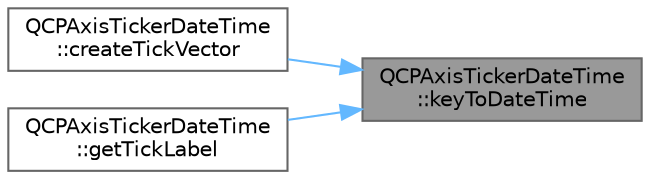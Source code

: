 digraph "QCPAxisTickerDateTime::keyToDateTime"
{
 // LATEX_PDF_SIZE
  bgcolor="transparent";
  edge [fontname=Helvetica,fontsize=10,labelfontname=Helvetica,labelfontsize=10];
  node [fontname=Helvetica,fontsize=10,shape=box,height=0.2,width=0.4];
  rankdir="RL";
  Node1 [label="QCPAxisTickerDateTime\l::keyToDateTime",height=0.2,width=0.4,color="gray40", fillcolor="grey60", style="filled", fontcolor="black",tooltip=" "];
  Node1 -> Node2 [dir="back",color="steelblue1",style="solid"];
  Node2 [label="QCPAxisTickerDateTime\l::createTickVector",height=0.2,width=0.4,color="grey40", fillcolor="white", style="filled",URL="$class_q_c_p_axis_ticker_date_time.html#a44c2c09a303d281801b69226e243047d",tooltip=" "];
  Node1 -> Node3 [dir="back",color="steelblue1",style="solid"];
  Node3 [label="QCPAxisTickerDateTime\l::getTickLabel",height=0.2,width=0.4,color="grey40", fillcolor="white", style="filled",URL="$class_q_c_p_axis_ticker_date_time.html#a4dc6a03f7ea5c619477528a683ed5c18",tooltip=" "];
}
